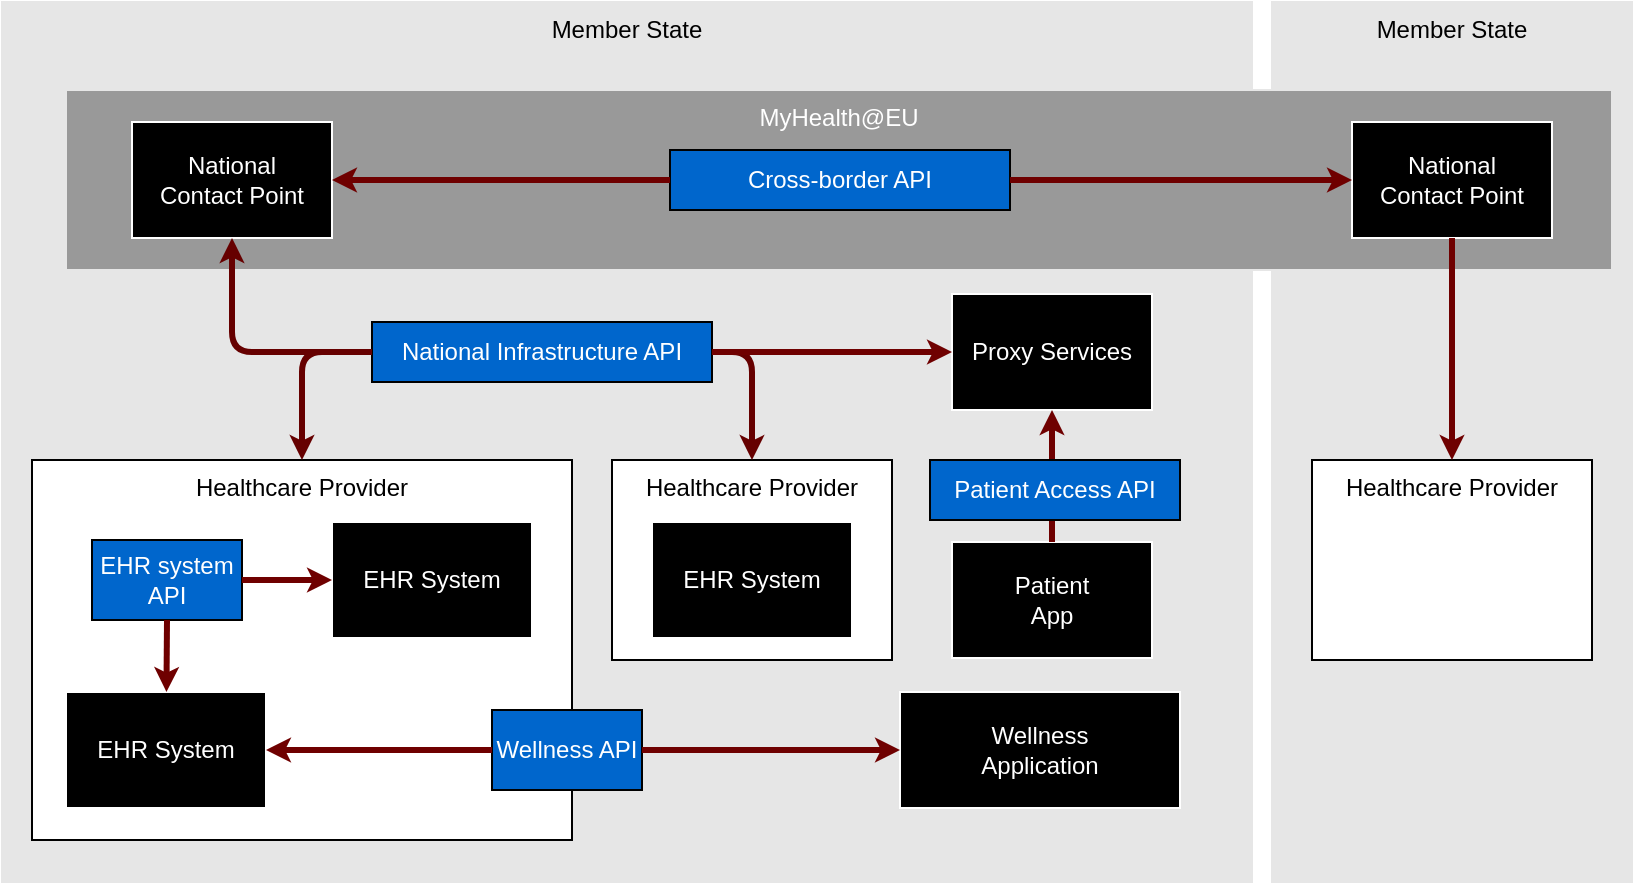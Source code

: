 <mxfile>
    <diagram id="Y86ME5r39prPMLShu3kK" name="Page-1">
        <mxGraphModel dx="904" dy="614" grid="1" gridSize="10" guides="1" tooltips="1" connect="1" arrows="1" fold="1" page="1" pageScale="1" pageWidth="850" pageHeight="1100" math="0" shadow="0">
            <root>
                <mxCell id="0"/>
                <mxCell id="1" parent="0"/>
                <mxCell id="25" value="Member State" style="whiteSpace=wrap;html=1;fillColor=#E6E6E6;strokeColor=#E6E6E6;verticalAlign=top;" parent="1" vertex="1">
                    <mxGeometry x="25" y="120" width="625" height="440" as="geometry"/>
                </mxCell>
                <mxCell id="26" value="Member State" style="whiteSpace=wrap;html=1;fillColor=#E6E6E6;strokeColor=#E6E6E6;verticalAlign=top;" parent="1" vertex="1">
                    <mxGeometry x="660" y="120" width="180" height="440" as="geometry"/>
                </mxCell>
                <mxCell id="32" value="&lt;font style=&quot;color: rgb(255, 255, 255);&quot;&gt;MyHealth@EU&lt;/font&gt;" style="whiteSpace=wrap;html=1;fillColor=#999999;strokeColor=#E6E6E6;verticalAlign=top;" parent="1" vertex="1">
                    <mxGeometry x="57" y="164" width="773" height="90" as="geometry"/>
                </mxCell>
                <mxCell id="14" value="Healthcare Provider" style="whiteSpace=wrap;html=1;verticalAlign=top;" parent="1" vertex="1">
                    <mxGeometry x="40" y="349" width="270" height="190" as="geometry"/>
                </mxCell>
                <mxCell id="3" value="&lt;font color=&quot;#ffffff&quot;&gt;EHR System&lt;/font&gt;" style="whiteSpace=wrap;html=1;strokeColor=#FFFFFF;fillColor=#000000;verticalAlign=middle;" parent="1" vertex="1">
                    <mxGeometry x="57" y="465" width="100" height="58" as="geometry"/>
                </mxCell>
                <mxCell id="5" value="&lt;font style=&quot;color: rgb(255, 255, 255);&quot;&gt;EHR system&lt;/font&gt;&lt;div&gt;&lt;font style=&quot;color: rgb(255, 255, 255);&quot;&gt;API&lt;/font&gt;&lt;/div&gt;" style="whiteSpace=wrap;html=1;fillColor=#0066CC;fontColor=light-dark(#fafafa, #ededed);" parent="1" vertex="1">
                    <mxGeometry x="70" y="389" width="75" height="40" as="geometry"/>
                </mxCell>
                <mxCell id="6" value="&lt;font color=&quot;#ffffff&quot;&gt;EHR System&lt;/font&gt;" style="whiteSpace=wrap;html=1;strokeColor=#FFFFFF;fillColor=#000000;verticalAlign=middle;" parent="1" vertex="1">
                    <mxGeometry x="190" y="380" width="100" height="58" as="geometry"/>
                </mxCell>
                <mxCell id="7" value="" style="endArrow=classic;startArrow=none;html=1;fillColor=#a20025;strokeColor=#6F0000;strokeWidth=3;endSize=3;startSize=3;startFill=0;exitX=0.5;exitY=1;exitDx=0;exitDy=0;" parent="1" source="5" target="3" edge="1">
                    <mxGeometry width="50" height="50" relative="1" as="geometry">
                        <mxPoint x="139.5" y="712" as="sourcePoint"/>
                        <mxPoint x="139.5" y="676" as="targetPoint"/>
                    </mxGeometry>
                </mxCell>
                <mxCell id="8" value="" style="endArrow=classic;startArrow=none;html=1;fillColor=#a20025;strokeColor=#6F0000;strokeWidth=3;endSize=3;startSize=3;startFill=0;exitX=1;exitY=0.5;exitDx=0;exitDy=0;entryX=0;entryY=0.5;entryDx=0;entryDy=0;" parent="1" source="5" target="6" edge="1">
                    <mxGeometry width="50" height="50" relative="1" as="geometry">
                        <mxPoint x="149.5" y="722" as="sourcePoint"/>
                        <mxPoint x="149.5" y="686" as="targetPoint"/>
                        <Array as="points">
                            <mxPoint x="170" y="409"/>
                        </Array>
                    </mxGeometry>
                </mxCell>
                <mxCell id="9" value="&lt;font color=&quot;#ffffff&quot;&gt;Wellness&lt;/font&gt;&lt;div&gt;&lt;font color=&quot;#ffffff&quot;&gt;Application&lt;/font&gt;&lt;/div&gt;" style="whiteSpace=wrap;html=1;strokeColor=#FFFFFF;fillColor=#000000;verticalAlign=middle;" parent="1" vertex="1">
                    <mxGeometry x="474" y="465" width="140" height="58" as="geometry"/>
                </mxCell>
                <mxCell id="10" value="&lt;div&gt;&lt;font style=&quot;color: rgb(255, 255, 255);&quot;&gt;Wellness API&lt;/font&gt;&lt;/div&gt;" style="whiteSpace=wrap;html=1;fillColor=#0066CC;fontColor=light-dark(#fafafa, #ededed);" parent="1" vertex="1">
                    <mxGeometry x="270" y="474" width="75" height="40" as="geometry"/>
                </mxCell>
                <mxCell id="11" value="" style="endArrow=classic;startArrow=none;html=1;fillColor=#a20025;strokeColor=#6F0000;strokeWidth=3;endSize=3;startSize=3;startFill=0;exitX=0;exitY=0.5;exitDx=0;exitDy=0;entryX=1;entryY=0.5;entryDx=0;entryDy=0;" parent="1" source="10" target="3" edge="1">
                    <mxGeometry width="50" height="50" relative="1" as="geometry">
                        <mxPoint x="118" y="439" as="sourcePoint"/>
                        <mxPoint x="117" y="475" as="targetPoint"/>
                    </mxGeometry>
                </mxCell>
                <mxCell id="12" value="" style="endArrow=classic;startArrow=none;html=1;fillColor=#a20025;strokeColor=#6F0000;strokeWidth=3;endSize=3;startSize=3;startFill=0;exitX=1;exitY=0.5;exitDx=0;exitDy=0;entryX=0;entryY=0.5;entryDx=0;entryDy=0;" parent="1" source="10" target="9" edge="1">
                    <mxGeometry width="50" height="50" relative="1" as="geometry">
                        <mxPoint x="212" y="504" as="sourcePoint"/>
                        <mxPoint x="167" y="504" as="targetPoint"/>
                    </mxGeometry>
                </mxCell>
                <mxCell id="15" value="Healthcare Provider" style="whiteSpace=wrap;html=1;verticalAlign=top;" parent="1" vertex="1">
                    <mxGeometry x="330" y="349" width="140" height="100" as="geometry"/>
                </mxCell>
                <mxCell id="16" value="&lt;font color=&quot;#ffffff&quot;&gt;EHR System&lt;/font&gt;" style="whiteSpace=wrap;html=1;strokeColor=#FFFFFF;fillColor=#000000;verticalAlign=middle;" parent="1" vertex="1">
                    <mxGeometry x="350" y="380" width="100" height="58" as="geometry"/>
                </mxCell>
                <mxCell id="19" style="edgeStyle=orthogonalEdgeStyle;html=1;exitX=0;exitY=0.5;exitDx=0;exitDy=0;entryX=0.5;entryY=0;entryDx=0;entryDy=0;strokeColor=#660000;strokeWidth=3;endSize=3;startSize=3;" parent="1" source="17" target="14" edge="1">
                    <mxGeometry relative="1" as="geometry"/>
                </mxCell>
                <mxCell id="17" value="&lt;font style=&quot;color: rgb(255, 255, 255);&quot;&gt;National Infrastructure API&lt;br&gt;&lt;/font&gt;" style="whiteSpace=wrap;html=1;fillColor=#0066CC;fontColor=light-dark(#fafafa, #ededed);" parent="1" vertex="1">
                    <mxGeometry x="210" y="280" width="170" height="30" as="geometry"/>
                </mxCell>
                <mxCell id="21" style="edgeStyle=orthogonalEdgeStyle;html=1;exitX=1;exitY=0.5;exitDx=0;exitDy=0;entryX=0.5;entryY=0;entryDx=0;entryDy=0;strokeColor=#660000;strokeWidth=3;endSize=3;startSize=3;" parent="1" source="17" target="15" edge="1">
                    <mxGeometry relative="1" as="geometry">
                        <mxPoint x="260" y="275" as="sourcePoint"/>
                        <mxPoint x="185" y="340" as="targetPoint"/>
                    </mxGeometry>
                </mxCell>
                <mxCell id="22" value="&lt;font color=&quot;#ffffff&quot;&gt;National&lt;/font&gt;&lt;div&gt;&lt;font color=&quot;#ffffff&quot;&gt;Contact Point&lt;/font&gt;&lt;/div&gt;" style="whiteSpace=wrap;html=1;strokeColor=#FFFFFF;fillColor=#000000;verticalAlign=middle;" parent="1" vertex="1">
                    <mxGeometry x="90" y="180" width="100" height="58" as="geometry"/>
                </mxCell>
                <mxCell id="23" style="edgeStyle=orthogonalEdgeStyle;html=1;exitX=0;exitY=0.5;exitDx=0;exitDy=0;entryX=0.5;entryY=1;entryDx=0;entryDy=0;strokeColor=#660000;strokeWidth=3;endSize=3;startSize=3;" parent="1" source="17" target="22" edge="1">
                    <mxGeometry relative="1" as="geometry">
                        <mxPoint x="220" y="305" as="sourcePoint"/>
                        <mxPoint x="185" y="340" as="targetPoint"/>
                    </mxGeometry>
                </mxCell>
                <mxCell id="24" value="&lt;font color=&quot;#ffffff&quot;&gt;National&lt;/font&gt;&lt;div&gt;&lt;font color=&quot;#ffffff&quot;&gt;Contact Point&lt;/font&gt;&lt;/div&gt;" style="whiteSpace=wrap;html=1;strokeColor=#FFFFFF;fillColor=#000000;verticalAlign=middle;" parent="1" vertex="1">
                    <mxGeometry x="700" y="180" width="100" height="58" as="geometry"/>
                </mxCell>
                <mxCell id="27" value="&lt;font style=&quot;color: rgb(255, 255, 255);&quot;&gt;Cross-border API&lt;br&gt;&lt;/font&gt;" style="whiteSpace=wrap;html=1;fillColor=#0066CC;fontColor=light-dark(#fafafa, #ededed);" parent="1" vertex="1">
                    <mxGeometry x="359" y="194" width="170" height="30" as="geometry"/>
                </mxCell>
                <mxCell id="30" value="" style="endArrow=classic;startArrow=none;html=1;fillColor=#a20025;strokeColor=#6F0000;strokeWidth=3;endSize=3;startSize=3;startFill=0;exitX=1;exitY=0.5;exitDx=0;exitDy=0;" parent="1" source="27" target="24" edge="1">
                    <mxGeometry width="50" height="50" relative="1" as="geometry">
                        <mxPoint x="531" y="210" as="sourcePoint"/>
                        <mxPoint x="530" y="246" as="targetPoint"/>
                    </mxGeometry>
                </mxCell>
                <mxCell id="31" value="" style="endArrow=classic;startArrow=none;html=1;fillColor=#a20025;strokeColor=#6F0000;strokeWidth=3;endSize=3;startSize=3;startFill=0;exitX=0;exitY=0.5;exitDx=0;exitDy=0;entryX=1;entryY=0.5;entryDx=0;entryDy=0;" parent="1" source="27" target="22" edge="1">
                    <mxGeometry width="50" height="50" relative="1" as="geometry">
                        <mxPoint x="291" y="10" as="sourcePoint"/>
                        <mxPoint x="290" y="46" as="targetPoint"/>
                    </mxGeometry>
                </mxCell>
                <mxCell id="33" value="Healthcare Provider" style="whiteSpace=wrap;html=1;verticalAlign=top;" parent="1" vertex="1">
                    <mxGeometry x="680" y="349" width="140" height="100" as="geometry"/>
                </mxCell>
                <mxCell id="34" value="" style="endArrow=classic;startArrow=none;html=1;fillColor=#a20025;strokeColor=#6F0000;strokeWidth=3;endSize=3;startSize=3;startFill=0;exitX=0.5;exitY=1;exitDx=0;exitDy=0;" parent="1" source="24" target="33" edge="1">
                    <mxGeometry width="50" height="50" relative="1" as="geometry">
                        <mxPoint x="920" y="280" as="sourcePoint"/>
                        <mxPoint x="973" y="280" as="targetPoint"/>
                    </mxGeometry>
                </mxCell>
                <mxCell id="35" value="&lt;font color=&quot;#ffffff&quot;&gt;Patient&lt;/font&gt;&lt;div&gt;&lt;font color=&quot;#ffffff&quot;&gt;App&lt;/font&gt;&lt;/div&gt;" style="whiteSpace=wrap;html=1;strokeColor=#FFFFFF;fillColor=#000000;verticalAlign=middle;" parent="1" vertex="1">
                    <mxGeometry x="500" y="390" width="100" height="58" as="geometry"/>
                </mxCell>
                <mxCell id="36" value="&lt;font color=&quot;#ffffff&quot;&gt;Proxy Services&lt;/font&gt;" style="whiteSpace=wrap;html=1;strokeColor=#FFFFFF;fillColor=#000000;verticalAlign=middle;" parent="1" vertex="1">
                    <mxGeometry x="500" y="266" width="100" height="58" as="geometry"/>
                </mxCell>
                <mxCell id="37" value="" style="endArrow=classic;startArrow=none;html=1;fillColor=#a20025;strokeColor=#6F0000;strokeWidth=3;endSize=3;startSize=3;startFill=0;exitX=0.5;exitY=0;exitDx=0;exitDy=0;entryX=0.5;entryY=1;entryDx=0;entryDy=0;" parent="1" source="35" target="36" edge="1">
                    <mxGeometry width="50" height="50" relative="1" as="geometry">
                        <mxPoint x="118" y="530" as="sourcePoint"/>
                        <mxPoint x="117" y="566" as="targetPoint"/>
                    </mxGeometry>
                </mxCell>
                <mxCell id="38" value="" style="endArrow=classic;startArrow=none;html=1;fillColor=#a20025;strokeColor=#6F0000;strokeWidth=3;endSize=3;startSize=3;startFill=0;entryX=0;entryY=0.5;entryDx=0;entryDy=0;exitX=1;exitY=0.5;exitDx=0;exitDy=0;" parent="1" source="17" target="36" edge="1">
                    <mxGeometry width="50" height="50" relative="1" as="geometry">
                        <mxPoint x="550" y="392" as="sourcePoint"/>
                        <mxPoint x="550" y="338" as="targetPoint"/>
                    </mxGeometry>
                </mxCell>
                <mxCell id="42" value="&lt;font style=&quot;color: rgb(255, 255, 255);&quot;&gt;Patient Access API&lt;br&gt;&lt;/font&gt;" style="whiteSpace=wrap;html=1;fillColor=#0066CC;fontColor=light-dark(#fafafa, #ededed);" parent="1" vertex="1">
                    <mxGeometry x="489" y="349" width="125" height="30" as="geometry"/>
                </mxCell>
            </root>
        </mxGraphModel>
    </diagram>
</mxfile>